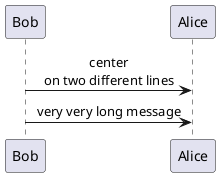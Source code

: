 {
  "sha1": "3r5vax4avw19o5gw9z7alxt7hlug8qc",
  "insertion": {
    "when": "2024-05-30T20:48:20.338Z",
    "user": "plantuml@gmail.com"
  }
}
@startuml
skinparam SequenceMessageAlign center
Bob -> Alice : center\non two different lines
Bob -> Alice : very very long message
@enduml
